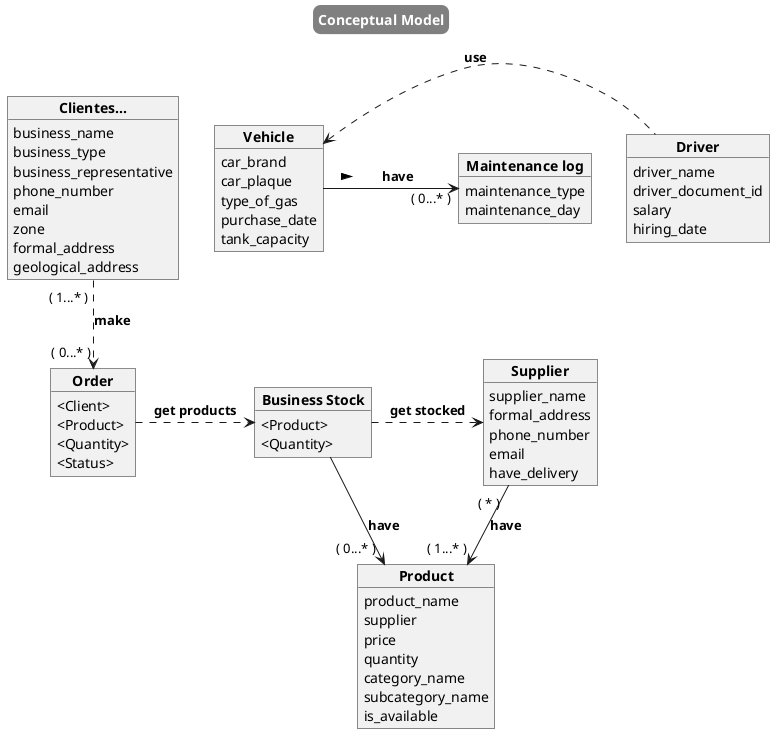 @startuml Conceptual Database Model

skinparam TitleBorderRoundCorner 15
skinparam TitleBorderThickness 3
skinparam TitleBackgroundColor gray
skinparam TitleFontColor white

title Conceptual Model

object "**Clientes...**" as Client {
    business_name
    business_type
    business_representative
    phone_number
    email
    zone
    formal_address
    geological_address
}

object "**Driver**" as Driver {
    driver_name
    driver_document_id
    salary
    hiring_date
}
 
object "**Vehicle**" as Vehicle {
    car_brand
    car_plaque
    type_of_gas
    purchase_date
    tank_capacity
}

object "**Maintenance log**" as MaintenanceLog {
    maintenance_type
    maintenance_day
}

object "**Business Stock**" as BusinessStock {
    <Product> 
    <Quantity>
}

object "**Order**" as Order {
    <Client>
    <Product> 
    <Quantity>
    <Status>
}

object "**Product**" as Product {
    product_name
    supplier
    price
    quantity
    category_name
    subcategory_name
    is_available
}

object "**Supplier**" as Supplier {
    supplier_name
    formal_address
    phone_number
    email
    have_delivery
}

BusinessStock .> Supplier : "**get stocked**"
Vehicle  <. Driver : "**use**"
Client " ( 1...* ) " ..> "( 0...* )" Order : "**make**"
Supplier " ( * ) " --> " ( 1...* ) " Product : "**have**"
Product " ( 0...* ) " <-- BusinessStock : "**have**" 
Order .> BusinessStock : "**get products**"
Vehicle -> "( 0...* )" MaintenanceLog : \t**have**\t >

@enduml